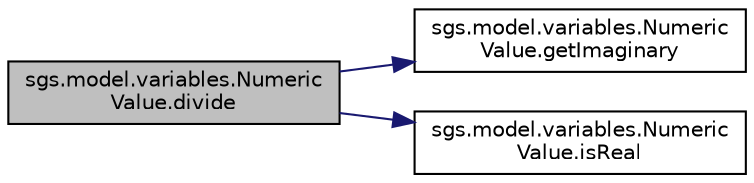 digraph "sgs.model.variables.NumericValue.divide"
{
  edge [fontname="Helvetica",fontsize="10",labelfontname="Helvetica",labelfontsize="10"];
  node [fontname="Helvetica",fontsize="10",shape=record];
  rankdir="LR";
  Node1 [label="sgs.model.variables.Numeric\lValue.divide",height=0.2,width=0.4,color="black", fillcolor="grey75", style="filled" fontcolor="black"];
  Node1 -> Node2 [color="midnightblue",fontsize="10",style="solid",fontname="Helvetica"];
  Node2 [label="sgs.model.variables.Numeric\lValue.getImaginary",height=0.2,width=0.4,color="black", fillcolor="white", style="filled",URL="$classsgs_1_1model_1_1variables_1_1_numeric_value.html#a13269bae634bbbee22c86c0cc163796a"];
  Node1 -> Node3 [color="midnightblue",fontsize="10",style="solid",fontname="Helvetica"];
  Node3 [label="sgs.model.variables.Numeric\lValue.isReal",height=0.2,width=0.4,color="black", fillcolor="white", style="filled",URL="$classsgs_1_1model_1_1variables_1_1_numeric_value.html#a93ade4560b939ba7f2e0aea70728335f"];
}

